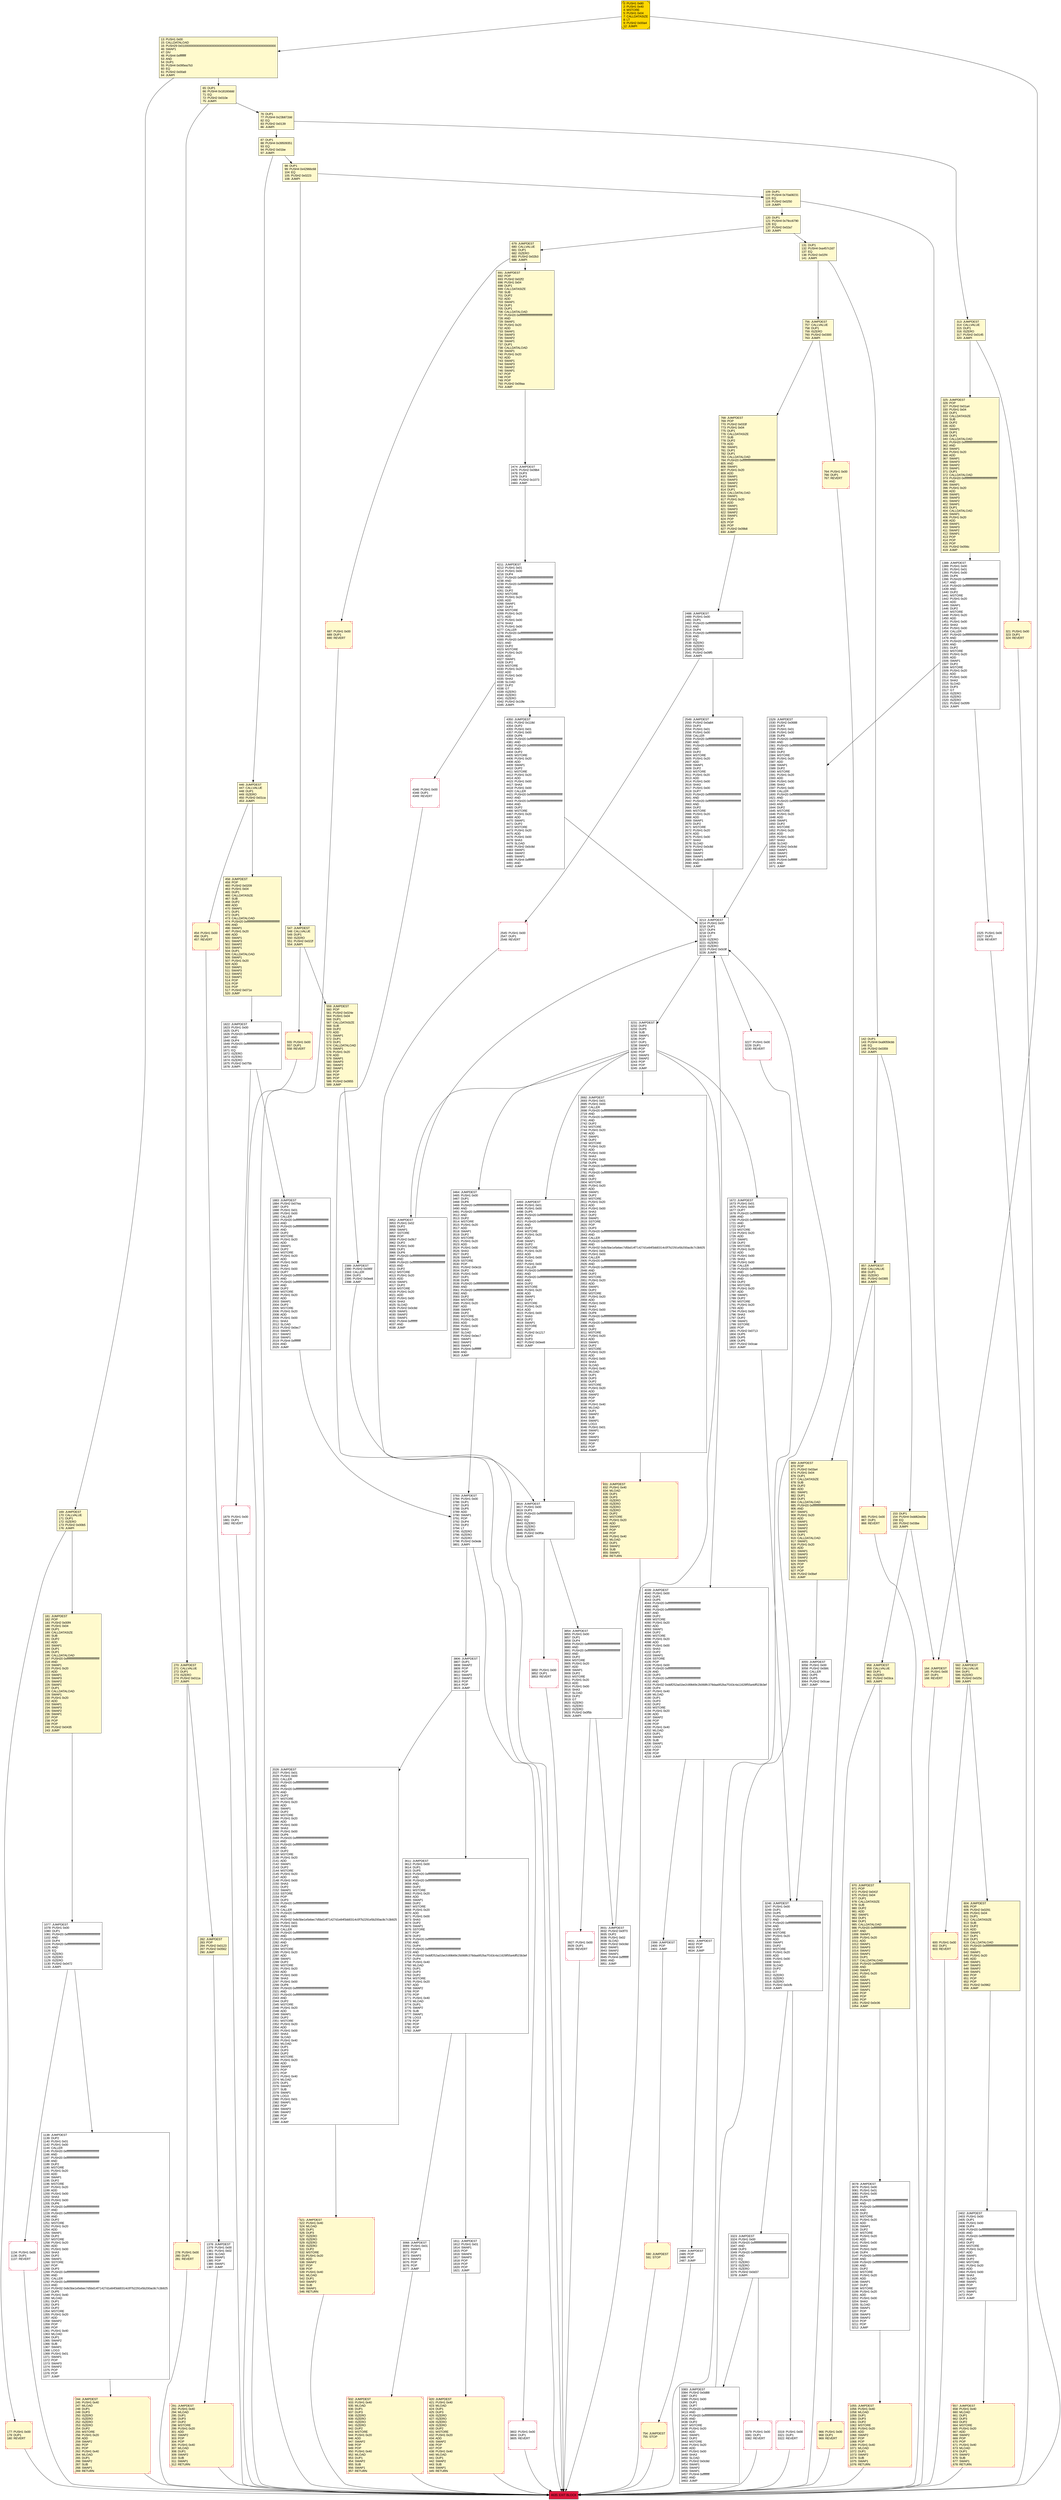 digraph G {
bgcolor=transparent rankdir=UD;
node [shape=box style=filled color=black fillcolor=white fontname=arial fontcolor=black];
679 [label="679: JUMPDEST\l680: CALLVALUE\l681: DUP1\l682: ISZERO\l683: PUSH2 0x02b3\l686: JUMPI\l" fillcolor=lemonchiffon ];
1388 [label="1388: JUMPDEST\l1389: PUSH1 0x00\l1391: PUSH1 0x01\l1393: PUSH1 0x00\l1395: DUP6\l1396: PUSH20 0xffffffffffffffffffffffffffffffffffffffff\l1417: AND\l1418: PUSH20 0xffffffffffffffffffffffffffffffffffffffff\l1439: AND\l1440: DUP2\l1441: MSTORE\l1442: PUSH1 0x20\l1444: ADD\l1445: SWAP1\l1446: DUP2\l1447: MSTORE\l1448: PUSH1 0x20\l1450: ADD\l1451: PUSH1 0x00\l1453: SHA3\l1454: PUSH1 0x00\l1456: CALLER\l1457: PUSH20 0xffffffffffffffffffffffffffffffffffffffff\l1478: AND\l1479: PUSH20 0xffffffffffffffffffffffffffffffffffffffff\l1500: AND\l1501: DUP2\l1502: MSTORE\l1503: PUSH1 0x20\l1505: ADD\l1506: SWAP1\l1507: DUP2\l1508: MSTORE\l1509: PUSH1 0x20\l1511: ADD\l1512: PUSH1 0x00\l1514: SHA3\l1515: SLOAD\l1516: DUP3\l1517: GT\l1518: ISZERO\l1519: ISZERO\l1520: ISZERO\l1521: PUSH2 0x05f9\l1524: JUMPI\l" ];
153 [label="153: DUP1\l154: PUSH4 0xdd62ed3e\l159: EQ\l160: PUSH2 0x03be\l163: JUMPI\l" fillcolor=lemonchiffon ];
1883 [label="1883: JUMPDEST\l1884: PUSH2 0x07ea\l1887: DUP3\l1888: PUSH1 0x01\l1890: PUSH1 0x00\l1892: CALLER\l1893: PUSH20 0xffffffffffffffffffffffffffffffffffffffff\l1914: AND\l1915: PUSH20 0xffffffffffffffffffffffffffffffffffffffff\l1936: AND\l1937: DUP2\l1938: MSTORE\l1939: PUSH1 0x20\l1941: ADD\l1942: SWAP1\l1943: DUP2\l1944: MSTORE\l1945: PUSH1 0x20\l1947: ADD\l1948: PUSH1 0x00\l1950: SHA3\l1951: PUSH1 0x00\l1953: DUP7\l1954: PUSH20 0xffffffffffffffffffffffffffffffffffffffff\l1975: AND\l1976: PUSH20 0xffffffffffffffffffffffffffffffffffffffff\l1997: AND\l1998: DUP2\l1999: MSTORE\l2000: PUSH1 0x20\l2002: ADD\l2003: SWAP1\l2004: DUP2\l2005: MSTORE\l2006: PUSH1 0x20\l2008: ADD\l2009: PUSH1 0x00\l2011: SHA3\l2012: SLOAD\l2013: PUSH2 0x0ec7\l2016: SWAP1\l2017: SWAP2\l2018: SWAP1\l2019: PUSH4 0xffffffff\l2024: AND\l2025: JUMP\l" ];
831 [label="831: JUMPDEST\l832: PUSH1 0x40\l834: MLOAD\l835: DUP1\l836: DUP3\l837: ISZERO\l838: ISZERO\l839: ISZERO\l840: ISZERO\l841: DUP2\l842: MSTORE\l843: PUSH1 0x20\l845: ADD\l846: SWAP2\l847: POP\l848: POP\l849: PUSH1 0x40\l851: MLOAD\l852: DUP1\l853: SWAP2\l854: SUB\l855: SWAP1\l856: RETURN\l" fillcolor=lemonchiffon shape=Msquare color=crimson ];
1672 [label="1672: JUMPDEST\l1673: PUSH1 0x01\l1675: PUSH1 0x00\l1677: DUP7\l1678: PUSH20 0xffffffffffffffffffffffffffffffffffffffff\l1699: AND\l1700: PUSH20 0xffffffffffffffffffffffffffffffffffffffff\l1721: AND\l1722: DUP2\l1723: MSTORE\l1724: PUSH1 0x20\l1726: ADD\l1727: SWAP1\l1728: DUP2\l1729: MSTORE\l1730: PUSH1 0x20\l1732: ADD\l1733: PUSH1 0x00\l1735: SHA3\l1736: PUSH1 0x00\l1738: CALLER\l1739: PUSH20 0xffffffffffffffffffffffffffffffffffffffff\l1760: AND\l1761: PUSH20 0xffffffffffffffffffffffffffffffffffffffff\l1782: AND\l1783: DUP2\l1784: MSTORE\l1785: PUSH1 0x20\l1787: ADD\l1788: SWAP1\l1789: DUP2\l1790: MSTORE\l1791: PUSH1 0x20\l1793: ADD\l1794: PUSH1 0x00\l1796: SHA3\l1797: DUP2\l1798: SWAP1\l1799: SSTORE\l1800: POP\l1801: PUSH2 0x0713\l1804: DUP5\l1805: DUP5\l1806: DUP5\l1807: PUSH2 0x0cae\l1810: JUMP\l" ];
756 [label="756: JUMPDEST\l757: CALLVALUE\l758: DUP1\l759: ISZERO\l760: PUSH2 0x0300\l763: JUMPI\l" fillcolor=lemonchiffon ];
687 [label="687: PUSH1 0x00\l689: DUP1\l690: REVERT\l" fillcolor=lemonchiffon shape=Msquare color=crimson ];
177 [label="177: PUSH1 0x00\l179: DUP1\l180: REVERT\l" fillcolor=lemonchiffon shape=Msquare color=crimson ];
4211 [label="4211: JUMPDEST\l4212: PUSH1 0x01\l4214: PUSH1 0x00\l4216: DUP4\l4217: PUSH20 0xffffffffffffffffffffffffffffffffffffffff\l4238: AND\l4239: PUSH20 0xffffffffffffffffffffffffffffffffffffffff\l4260: AND\l4261: DUP2\l4262: MSTORE\l4263: PUSH1 0x20\l4265: ADD\l4266: SWAP1\l4267: DUP2\l4268: MSTORE\l4269: PUSH1 0x20\l4271: ADD\l4272: PUSH1 0x00\l4274: SHA3\l4275: PUSH1 0x00\l4277: CALLER\l4278: PUSH20 0xffffffffffffffffffffffffffffffffffffffff\l4299: AND\l4300: PUSH20 0xffffffffffffffffffffffffffffffffffffffff\l4321: AND\l4322: DUP2\l4323: MSTORE\l4324: PUSH1 0x20\l4326: ADD\l4327: SWAP1\l4328: DUP2\l4329: MSTORE\l4330: PUSH1 0x20\l4332: ADD\l4333: PUSH1 0x00\l4335: SHA3\l4336: SLOAD\l4337: DUP2\l4338: GT\l4339: ISZERO\l4340: ISZERO\l4341: ISZERO\l4342: PUSH2 0x10fe\l4345: JUMPI\l" ];
1811 [label="1811: JUMPDEST\l1812: PUSH1 0x01\l1814: SWAP1\l1815: POP\l1816: SWAP4\l1817: SWAP3\l1818: POP\l1819: POP\l1820: POP\l1821: JUMP\l" ];
4635 [label="4635: EXIT BLOCK\l" fillcolor=crimson ];
657 [label="657: JUMPDEST\l658: PUSH1 0x40\l660: MLOAD\l661: DUP1\l662: DUP3\l663: DUP2\l664: MSTORE\l665: PUSH1 0x20\l667: ADD\l668: SWAP2\l669: POP\l670: POP\l671: PUSH1 0x40\l673: MLOAD\l674: DUP1\l675: SWAP2\l676: SUB\l677: SWAP1\l678: RETURN\l" fillcolor=lemonchiffon shape=Msquare color=crimson ];
282 [label="282: JUMPDEST\l283: POP\l284: PUSH2 0x0123\l287: PUSH2 0x0562\l290: JUMP\l" fillcolor=lemonchiffon ];
2026 [label="2026: JUMPDEST\l2027: PUSH1 0x01\l2029: PUSH1 0x00\l2031: CALLER\l2032: PUSH20 0xffffffffffffffffffffffffffffffffffffffff\l2053: AND\l2054: PUSH20 0xffffffffffffffffffffffffffffffffffffffff\l2075: AND\l2076: DUP2\l2077: MSTORE\l2078: PUSH1 0x20\l2080: ADD\l2081: SWAP1\l2082: DUP2\l2083: MSTORE\l2084: PUSH1 0x20\l2086: ADD\l2087: PUSH1 0x00\l2089: SHA3\l2090: PUSH1 0x00\l2092: DUP6\l2093: PUSH20 0xffffffffffffffffffffffffffffffffffffffff\l2114: AND\l2115: PUSH20 0xffffffffffffffffffffffffffffffffffffffff\l2136: AND\l2137: DUP2\l2138: MSTORE\l2139: PUSH1 0x20\l2141: ADD\l2142: SWAP1\l2143: DUP2\l2144: MSTORE\l2145: PUSH1 0x20\l2147: ADD\l2148: PUSH1 0x00\l2150: SHA3\l2151: DUP2\l2152: SWAP1\l2153: SSTORE\l2154: POP\l2155: DUP3\l2156: PUSH20 0xffffffffffffffffffffffffffffffffffffffff\l2177: AND\l2178: CALLER\l2179: PUSH20 0xffffffffffffffffffffffffffffffffffffffff\l2200: AND\l2201: PUSH32 0x8c5be1e5ebec7d5bd14f71427d1e84f3dd0314c0f7b2291e5b200ac8c7c3b925\l2234: PUSH1 0x01\l2236: PUSH1 0x00\l2238: CALLER\l2239: PUSH20 0xffffffffffffffffffffffffffffffffffffffff\l2260: AND\l2261: PUSH20 0xffffffffffffffffffffffffffffffffffffffff\l2282: AND\l2283: DUP2\l2284: MSTORE\l2285: PUSH1 0x20\l2287: ADD\l2288: SWAP1\l2289: DUP2\l2290: MSTORE\l2291: PUSH1 0x20\l2293: ADD\l2294: PUSH1 0x00\l2296: SHA3\l2297: PUSH1 0x00\l2299: DUP8\l2300: PUSH20 0xffffffffffffffffffffffffffffffffffffffff\l2321: AND\l2322: PUSH20 0xffffffffffffffffffffffffffffffffffffffff\l2343: AND\l2344: DUP2\l2345: MSTORE\l2346: PUSH1 0x20\l2348: ADD\l2349: SWAP1\l2350: DUP2\l2351: MSTORE\l2352: PUSH1 0x20\l2354: ADD\l2355: PUSH1 0x00\l2357: SHA3\l2358: SLOAD\l2359: PUSH1 0x40\l2361: MLOAD\l2362: DUP1\l2363: DUP3\l2364: DUP2\l2365: MSTORE\l2366: PUSH1 0x20\l2368: ADD\l2369: SWAP2\l2370: POP\l2371: POP\l2372: PUSH1 0x40\l2374: MLOAD\l2375: DUP1\l2376: SWAP2\l2377: SUB\l2378: SWAP1\l2379: LOG3\l2380: PUSH1 0x01\l2382: SWAP1\l2383: POP\l2384: SWAP3\l2385: SWAP2\l2386: POP\l2387: POP\l2388: JUMP\l" ];
65 [label="65: DUP1\l66: PUSH4 0x18160ddd\l71: EQ\l72: PUSH2 0x010e\l75: JUMPI\l" fillcolor=lemonchiffon ];
768 [label="768: JUMPDEST\l769: POP\l770: PUSH2 0x033f\l773: PUSH1 0x04\l775: DUP1\l776: CALLDATASIZE\l777: SUB\l778: DUP2\l779: ADD\l780: SWAP1\l781: DUP1\l782: DUP1\l783: CALLDATALOAD\l784: PUSH20 0xffffffffffffffffffffffffffffffffffffffff\l805: AND\l806: SWAP1\l807: PUSH1 0x20\l809: ADD\l810: SWAP1\l811: SWAP3\l812: SWAP2\l813: SWAP1\l814: DUP1\l815: CALLDATALOAD\l816: SWAP1\l817: PUSH1 0x20\l819: ADD\l820: SWAP1\l821: SWAP3\l822: SWAP2\l823: SWAP1\l824: POP\l825: POP\l826: POP\l827: PUSH2 0x09b8\l830: JUMP\l" fillcolor=lemonchiffon ];
4493 [label="4493: JUMPDEST\l4494: PUSH1 0x01\l4496: PUSH1 0x00\l4498: DUP5\l4499: PUSH20 0xffffffffffffffffffffffffffffffffffffffff\l4520: AND\l4521: PUSH20 0xffffffffffffffffffffffffffffffffffffffff\l4542: AND\l4543: DUP2\l4544: MSTORE\l4545: PUSH1 0x20\l4547: ADD\l4548: SWAP1\l4549: DUP2\l4550: MSTORE\l4551: PUSH1 0x20\l4553: ADD\l4554: PUSH1 0x00\l4556: SHA3\l4557: PUSH1 0x00\l4559: CALLER\l4560: PUSH20 0xffffffffffffffffffffffffffffffffffffffff\l4581: AND\l4582: PUSH20 0xffffffffffffffffffffffffffffffffffffffff\l4603: AND\l4604: DUP2\l4605: MSTORE\l4606: PUSH1 0x20\l4608: ADD\l4609: SWAP1\l4610: DUP2\l4611: MSTORE\l4612: PUSH1 0x20\l4614: ADD\l4615: PUSH1 0x00\l4617: SHA3\l4618: DUP2\l4619: SWAP1\l4620: SSTORE\l4621: POP\l4622: PUSH2 0x1217\l4625: DUP3\l4626: DUP3\l4627: PUSH2 0x0ee8\l4630: JUMP\l" ];
3055 [label="3055: JUMPDEST\l3056: PUSH1 0x00\l3058: PUSH2 0x0bfc\l3061: CALLER\l3062: DUP5\l3063: DUP5\l3064: PUSH2 0x0cae\l3067: JUMP\l" ];
521 [label="521: JUMPDEST\l522: PUSH1 0x40\l524: MLOAD\l525: DUP1\l526: DUP3\l527: ISZERO\l528: ISZERO\l529: ISZERO\l530: ISZERO\l531: DUP2\l532: MSTORE\l533: PUSH1 0x20\l535: ADD\l536: SWAP2\l537: POP\l538: POP\l539: PUSH1 0x40\l541: MLOAD\l542: DUP1\l543: SWAP2\l544: SUB\l545: SWAP1\l546: RETURN\l" fillcolor=lemonchiffon shape=Msquare color=crimson ];
1529 [label="1529: JUMPDEST\l1530: PUSH2 0x0688\l1533: DUP3\l1534: PUSH1 0x01\l1536: PUSH1 0x00\l1538: DUP8\l1539: PUSH20 0xffffffffffffffffffffffffffffffffffffffff\l1560: AND\l1561: PUSH20 0xffffffffffffffffffffffffffffffffffffffff\l1582: AND\l1583: DUP2\l1584: MSTORE\l1585: PUSH1 0x20\l1587: ADD\l1588: SWAP1\l1589: DUP2\l1590: MSTORE\l1591: PUSH1 0x20\l1593: ADD\l1594: PUSH1 0x00\l1596: SHA3\l1597: PUSH1 0x00\l1599: CALLER\l1600: PUSH20 0xffffffffffffffffffffffffffffffffffffffff\l1621: AND\l1622: PUSH20 0xffffffffffffffffffffffffffffffffffffffff\l1643: AND\l1644: DUP2\l1645: MSTORE\l1646: PUSH1 0x20\l1648: ADD\l1649: SWAP1\l1650: DUP2\l1651: MSTORE\l1652: PUSH1 0x20\l1654: ADD\l1655: PUSH1 0x00\l1657: SHA3\l1658: SLOAD\l1659: PUSH2 0x0c8d\l1662: SWAP1\l1663: SWAP2\l1664: SWAP1\l1665: PUSH4 0xffffffff\l1670: AND\l1671: JUMP\l" ];
3227 [label="3227: PUSH1 0x00\l3229: DUP1\l3230: REVERT\l" shape=Msquare color=crimson ];
1077 [label="1077: JUMPDEST\l1078: PUSH1 0x00\l1080: DUP1\l1081: PUSH20 0xffffffffffffffffffffffffffffffffffffffff\l1102: AND\l1103: DUP4\l1104: PUSH20 0xffffffffffffffffffffffffffffffffffffffff\l1125: AND\l1126: EQ\l1127: ISZERO\l1128: ISZERO\l1129: ISZERO\l1130: PUSH2 0x0472\l1133: JUMPI\l" ];
3816 [label="3816: JUMPDEST\l3817: PUSH1 0x00\l3819: DUP3\l3820: PUSH20 0xffffffffffffffffffffffffffffffffffffffff\l3841: AND\l3842: EQ\l3843: ISZERO\l3844: ISZERO\l3845: ISZERO\l3846: PUSH2 0x0f0e\l3849: JUMPI\l" ];
4039 [label="4039: JUMPDEST\l4040: PUSH1 0x00\l4042: DUP1\l4043: DUP5\l4044: PUSH20 0xffffffffffffffffffffffffffffffffffffffff\l4065: AND\l4066: PUSH20 0xffffffffffffffffffffffffffffffffffffffff\l4087: AND\l4088: DUP2\l4089: MSTORE\l4090: PUSH1 0x20\l4092: ADD\l4093: SWAP1\l4094: DUP2\l4095: MSTORE\l4096: PUSH1 0x20\l4098: ADD\l4099: PUSH1 0x00\l4101: SHA3\l4102: DUP2\l4103: SWAP1\l4104: SSTORE\l4105: POP\l4106: PUSH1 0x00\l4108: PUSH20 0xffffffffffffffffffffffffffffffffffffffff\l4129: AND\l4130: DUP3\l4131: PUSH20 0xffffffffffffffffffffffffffffffffffffffff\l4152: AND\l4153: PUSH32 0xddf252ad1be2c89b69c2b068fc378daa952ba7f163c4a11628f55a4df523b3ef\l4186: DUP4\l4187: PUSH1 0x40\l4189: MLOAD\l4190: DUP1\l4191: DUP3\l4192: DUP2\l4193: MSTORE\l4194: PUSH1 0x20\l4196: ADD\l4197: SWAP2\l4198: POP\l4199: POP\l4200: PUSH1 0x40\l4202: MLOAD\l4203: DUP1\l4204: SWAP2\l4205: SUB\l4206: SWAP1\l4207: LOG3\l4208: POP\l4209: POP\l4210: JUMP\l" ];
2692 [label="2692: JUMPDEST\l2693: PUSH1 0x01\l2695: PUSH1 0x00\l2697: CALLER\l2698: PUSH20 0xffffffffffffffffffffffffffffffffffffffff\l2719: AND\l2720: PUSH20 0xffffffffffffffffffffffffffffffffffffffff\l2741: AND\l2742: DUP2\l2743: MSTORE\l2744: PUSH1 0x20\l2746: ADD\l2747: SWAP1\l2748: DUP2\l2749: MSTORE\l2750: PUSH1 0x20\l2752: ADD\l2753: PUSH1 0x00\l2755: SHA3\l2756: PUSH1 0x00\l2758: DUP6\l2759: PUSH20 0xffffffffffffffffffffffffffffffffffffffff\l2780: AND\l2781: PUSH20 0xffffffffffffffffffffffffffffffffffffffff\l2802: AND\l2803: DUP2\l2804: MSTORE\l2805: PUSH1 0x20\l2807: ADD\l2808: SWAP1\l2809: DUP2\l2810: MSTORE\l2811: PUSH1 0x20\l2813: ADD\l2814: PUSH1 0x00\l2816: SHA3\l2817: DUP2\l2818: SWAP1\l2819: SSTORE\l2820: POP\l2821: DUP3\l2822: PUSH20 0xffffffffffffffffffffffffffffffffffffffff\l2843: AND\l2844: CALLER\l2845: PUSH20 0xffffffffffffffffffffffffffffffffffffffff\l2866: AND\l2867: PUSH32 0x8c5be1e5ebec7d5bd14f71427d1e84f3dd0314c0f7b2291e5b200ac8c7c3b925\l2900: PUSH1 0x01\l2902: PUSH1 0x00\l2904: CALLER\l2905: PUSH20 0xffffffffffffffffffffffffffffffffffffffff\l2926: AND\l2927: PUSH20 0xffffffffffffffffffffffffffffffffffffffff\l2948: AND\l2949: DUP2\l2950: MSTORE\l2951: PUSH1 0x20\l2953: ADD\l2954: SWAP1\l2955: DUP2\l2956: MSTORE\l2957: PUSH1 0x20\l2959: ADD\l2960: PUSH1 0x00\l2962: SHA3\l2963: PUSH1 0x00\l2965: DUP8\l2966: PUSH20 0xffffffffffffffffffffffffffffffffffffffff\l2987: AND\l2988: PUSH20 0xffffffffffffffffffffffffffffffffffffffff\l3009: AND\l3010: DUP2\l3011: MSTORE\l3012: PUSH1 0x20\l3014: ADD\l3015: SWAP1\l3016: DUP2\l3017: MSTORE\l3018: PUSH1 0x20\l3020: ADD\l3021: PUSH1 0x00\l3023: SHA3\l3024: SLOAD\l3025: PUSH1 0x40\l3027: MLOAD\l3028: DUP1\l3029: DUP3\l3030: DUP2\l3031: MSTORE\l3032: PUSH1 0x20\l3034: ADD\l3035: SWAP2\l3036: POP\l3037: POP\l3038: PUSH1 0x40\l3040: MLOAD\l3041: DUP1\l3042: SWAP2\l3043: SUB\l3044: SWAP1\l3045: LOG3\l3046: PUSH1 0x01\l3048: SWAP1\l3049: POP\l3050: SWAP3\l3051: SWAP2\l3052: POP\l3053: POP\l3054: JUMP\l" ];
691 [label="691: JUMPDEST\l692: POP\l693: PUSH2 0x02f2\l696: PUSH1 0x04\l698: DUP1\l699: CALLDATASIZE\l700: SUB\l701: DUP2\l702: ADD\l703: SWAP1\l704: DUP1\l705: DUP1\l706: CALLDATALOAD\l707: PUSH20 0xffffffffffffffffffffffffffffffffffffffff\l728: AND\l729: SWAP1\l730: PUSH1 0x20\l732: ADD\l733: SWAP1\l734: SWAP3\l735: SWAP2\l736: SWAP1\l737: DUP1\l738: CALLDATALOAD\l739: SWAP1\l740: PUSH1 0x20\l742: ADD\l743: SWAP1\l744: SWAP3\l745: SWAP2\l746: SWAP1\l747: POP\l748: POP\l749: POP\l750: PUSH2 0x09aa\l753: JUMP\l" fillcolor=lemonchiffon ];
2545 [label="2545: PUSH1 0x00\l2547: DUP1\l2548: REVERT\l" shape=Msquare color=crimson ];
3854 [label="3854: JUMPDEST\l3855: PUSH1 0x00\l3857: DUP1\l3858: DUP4\l3859: PUSH20 0xffffffffffffffffffffffffffffffffffffffff\l3880: AND\l3881: PUSH20 0xffffffffffffffffffffffffffffffffffffffff\l3902: AND\l3903: DUP2\l3904: MSTORE\l3905: PUSH1 0x20\l3907: ADD\l3908: SWAP1\l3909: DUP2\l3910: MSTORE\l3911: PUSH1 0x20\l3913: ADD\l3914: PUSH1 0x00\l3916: SHA3\l3917: SLOAD\l3918: DUP2\l3919: GT\l3920: ISZERO\l3921: ISZERO\l3922: ISZERO\l3923: PUSH2 0x0f5b\l3926: JUMPI\l" ];
1525 [label="1525: PUSH1 0x00\l1527: DUP1\l1528: REVERT\l" shape=Msquare color=crimson ];
120 [label="120: DUP1\l121: PUSH4 0x79cc6790\l126: EQ\l127: PUSH2 0x02a7\l130: JUMPI\l" fillcolor=lemonchiffon ];
1822 [label="1822: JUMPDEST\l1823: PUSH1 0x00\l1825: DUP1\l1826: PUSH20 0xffffffffffffffffffffffffffffffffffffffff\l1847: AND\l1848: DUP4\l1849: PUSH20 0xffffffffffffffffffffffffffffffffffffffff\l1870: AND\l1871: EQ\l1872: ISZERO\l1873: ISZERO\l1874: ISZERO\l1875: PUSH2 0x075b\l1878: JUMPI\l" ];
3319 [label="3319: PUSH1 0x00\l3321: DUP1\l3322: REVERT\l" shape=Msquare color=crimson ];
3068 [label="3068: JUMPDEST\l3069: PUSH1 0x01\l3071: SWAP1\l3072: POP\l3073: SWAP3\l3074: SWAP2\l3075: POP\l3076: POP\l3077: JUMP\l" ];
0 [label="0: PUSH1 0x80\l2: PUSH1 0x40\l4: MSTORE\l5: PUSH1 0x04\l7: CALLDATASIZE\l8: LT\l9: PUSH2 0x00a4\l12: JUMPI\l" fillcolor=lemonchiffon shape=Msquare fillcolor=gold ];
4346 [label="4346: PUSH1 0x00\l4348: DUP1\l4349: REVERT\l" shape=Msquare color=crimson ];
4631 [label="4631: JUMPDEST\l4632: POP\l4633: POP\l4634: JUMP\l" ];
958 [label="958: JUMPDEST\l959: CALLVALUE\l960: DUP1\l961: ISZERO\l962: PUSH2 0x03ca\l965: JUMPI\l" fillcolor=lemonchiffon ];
764 [label="764: PUSH1 0x00\l766: DUP1\l767: REVERT\l" fillcolor=lemonchiffon shape=Msquare color=crimson ];
3323 [label="3323: JUMPDEST\l3324: PUSH1 0x00\l3326: PUSH20 0xffffffffffffffffffffffffffffffffffffffff\l3347: AND\l3348: DUP3\l3349: PUSH20 0xffffffffffffffffffffffffffffffffffffffff\l3370: AND\l3371: EQ\l3372: ISZERO\l3373: ISZERO\l3374: ISZERO\l3375: PUSH2 0x0d37\l3378: JUMPI\l" ];
2389 [label="2389: JUMPDEST\l2390: PUSH2 0x095f\l2393: CALLER\l2394: DUP3\l2395: PUSH2 0x0ee8\l2398: JUMP\l" ];
754 [label="754: JUMPDEST\l755: STOP\l" fillcolor=lemonchiffon shape=Msquare color=crimson ];
454 [label="454: PUSH1 0x00\l456: DUP1\l457: REVERT\l" fillcolor=lemonchiffon shape=Msquare color=crimson ];
966 [label="966: PUSH1 0x00\l968: DUP1\l969: REVERT\l" fillcolor=lemonchiffon shape=Msquare color=crimson ];
592 [label="592: JUMPDEST\l593: CALLVALUE\l594: DUP1\l595: ISZERO\l596: PUSH2 0x025c\l599: JUMPI\l" fillcolor=lemonchiffon ];
446 [label="446: JUMPDEST\l447: CALLVALUE\l448: DUP1\l449: ISZERO\l450: PUSH2 0x01ca\l453: JUMPI\l" fillcolor=lemonchiffon ];
2399 [label="2399: JUMPDEST\l2400: POP\l2401: JUMP\l" ];
181 [label="181: JUMPDEST\l182: POP\l183: PUSH2 0x00f4\l186: PUSH1 0x04\l188: DUP1\l189: CALLDATASIZE\l190: SUB\l191: DUP2\l192: ADD\l193: SWAP1\l194: DUP1\l195: DUP1\l196: CALLDATALOAD\l197: PUSH20 0xffffffffffffffffffffffffffffffffffffffff\l218: AND\l219: SWAP1\l220: PUSH1 0x20\l222: ADD\l223: SWAP1\l224: SWAP3\l225: SWAP2\l226: SWAP1\l227: DUP1\l228: CALLDATALOAD\l229: SWAP1\l230: PUSH1 0x20\l232: ADD\l233: SWAP1\l234: SWAP3\l235: SWAP2\l236: SWAP1\l237: POP\l238: POP\l239: POP\l240: PUSH2 0x0435\l243: JUMP\l" fillcolor=lemonchiffon ];
970 [label="970: JUMPDEST\l971: POP\l972: PUSH2 0x041f\l975: PUSH1 0x04\l977: DUP1\l978: CALLDATASIZE\l979: SUB\l980: DUP2\l981: ADD\l982: SWAP1\l983: DUP1\l984: DUP1\l985: CALLDATALOAD\l986: PUSH20 0xffffffffffffffffffffffffffffffffffffffff\l1007: AND\l1008: SWAP1\l1009: PUSH1 0x20\l1011: ADD\l1012: SWAP1\l1013: SWAP3\l1014: SWAP2\l1015: SWAP1\l1016: DUP1\l1017: CALLDATALOAD\l1018: PUSH20 0xffffffffffffffffffffffffffffffffffffffff\l1039: AND\l1040: SWAP1\l1041: PUSH1 0x20\l1043: ADD\l1044: SWAP1\l1045: SWAP3\l1046: SWAP2\l1047: SWAP1\l1048: POP\l1049: POP\l1050: POP\l1051: PUSH2 0x0c06\l1054: JUMP\l" fillcolor=lemonchiffon ];
3802 [label="3802: PUSH1 0x00\l3804: DUP1\l3805: REVERT\l" shape=Msquare color=crimson ];
3078 [label="3078: JUMPDEST\l3079: PUSH1 0x00\l3081: PUSH1 0x01\l3083: PUSH1 0x00\l3085: DUP5\l3086: PUSH20 0xffffffffffffffffffffffffffffffffffffffff\l3107: AND\l3108: PUSH20 0xffffffffffffffffffffffffffffffffffffffff\l3129: AND\l3130: DUP2\l3131: MSTORE\l3132: PUSH1 0x20\l3134: ADD\l3135: SWAP1\l3136: DUP2\l3137: MSTORE\l3138: PUSH1 0x20\l3140: ADD\l3141: PUSH1 0x00\l3143: SHA3\l3144: PUSH1 0x00\l3146: DUP4\l3147: PUSH20 0xffffffffffffffffffffffffffffffffffffffff\l3168: AND\l3169: PUSH20 0xffffffffffffffffffffffffffffffffffffffff\l3190: AND\l3191: DUP2\l3192: MSTORE\l3193: PUSH1 0x20\l3195: ADD\l3196: SWAP1\l3197: DUP2\l3198: MSTORE\l3199: PUSH1 0x20\l3201: ADD\l3202: PUSH1 0x00\l3204: SHA3\l3205: SLOAD\l3206: SWAP1\l3207: POP\l3208: SWAP3\l3209: SWAP2\l3210: POP\l3211: POP\l3212: JUMP\l" ];
325 [label="325: JUMPDEST\l326: POP\l327: PUSH2 0x01a4\l330: PUSH1 0x04\l332: DUP1\l333: CALLDATASIZE\l334: SUB\l335: DUP2\l336: ADD\l337: SWAP1\l338: DUP1\l339: DUP1\l340: CALLDATALOAD\l341: PUSH20 0xffffffffffffffffffffffffffffffffffffffff\l362: AND\l363: SWAP1\l364: PUSH1 0x20\l366: ADD\l367: SWAP1\l368: SWAP3\l369: SWAP2\l370: SWAP1\l371: DUP1\l372: CALLDATALOAD\l373: PUSH20 0xffffffffffffffffffffffffffffffffffffffff\l394: AND\l395: SWAP1\l396: PUSH1 0x20\l398: ADD\l399: SWAP1\l400: SWAP3\l401: SWAP2\l402: SWAP1\l403: DUP1\l404: CALLDATALOAD\l405: SWAP1\l406: PUSH1 0x20\l408: ADD\l409: SWAP1\l410: SWAP3\l411: SWAP2\l412: SWAP1\l413: POP\l414: POP\l415: POP\l416: PUSH2 0x056c\l419: JUMP\l" fillcolor=lemonchiffon ];
3246 [label="3246: JUMPDEST\l3247: PUSH1 0x00\l3249: DUP1\l3250: DUP5\l3251: PUSH20 0xffffffffffffffffffffffffffffffffffffffff\l3272: AND\l3273: PUSH20 0xffffffffffffffffffffffffffffffffffffffff\l3294: AND\l3295: DUP2\l3296: MSTORE\l3297: PUSH1 0x20\l3299: ADD\l3300: SWAP1\l3301: DUP2\l3302: MSTORE\l3303: PUSH1 0x20\l3305: ADD\l3306: PUSH1 0x00\l3308: SHA3\l3309: SLOAD\l3310: DUP2\l3311: GT\l3312: ISZERO\l3313: ISZERO\l3314: ISZERO\l3315: PUSH2 0x0cfb\l3318: JUMPI\l" ];
3931 [label="3931: JUMPDEST\l3932: PUSH2 0x0f70\l3935: DUP2\l3936: PUSH1 0x02\l3938: SLOAD\l3939: PUSH2 0x0c8d\l3942: SWAP1\l3943: SWAP2\l3944: SWAP1\l3945: PUSH4 0xffffffff\l3950: AND\l3951: JUMP\l" ];
3783 [label="3783: JUMPDEST\l3784: PUSH1 0x00\l3786: DUP1\l3787: DUP3\l3788: DUP5\l3789: ADD\l3790: SWAP1\l3791: POP\l3792: DUP4\l3793: DUP2\l3794: LT\l3795: ISZERO\l3796: ISZERO\l3797: ISZERO\l3798: PUSH2 0x0ede\l3801: JUMPI\l" ];
3952 [label="3952: JUMPDEST\l3953: PUSH1 0x02\l3955: DUP2\l3956: SWAP1\l3957: SSTORE\l3958: POP\l3959: PUSH2 0x0fc7\l3962: DUP2\l3963: PUSH1 0x00\l3965: DUP1\l3966: DUP6\l3967: PUSH20 0xffffffffffffffffffffffffffffffffffffffff\l3988: AND\l3989: PUSH20 0xffffffffffffffffffffffffffffffffffffffff\l4010: AND\l4011: DUP2\l4012: MSTORE\l4013: PUSH1 0x20\l4015: ADD\l4016: SWAP1\l4017: DUP2\l4018: MSTORE\l4019: PUSH1 0x20\l4021: ADD\l4022: PUSH1 0x00\l4024: SHA3\l4025: SLOAD\l4026: PUSH2 0x0c8d\l4029: SWAP1\l4030: SWAP2\l4031: SWAP1\l4032: PUSH4 0xffffffff\l4037: AND\l4038: JUMP\l" ];
555 [label="555: PUSH1 0x00\l557: DUP1\l558: REVERT\l" fillcolor=lemonchiffon shape=Msquare color=crimson ];
869 [label="869: JUMPDEST\l870: POP\l871: PUSH2 0x03a4\l874: PUSH1 0x04\l876: DUP1\l877: CALLDATASIZE\l878: SUB\l879: DUP2\l880: ADD\l881: SWAP1\l882: DUP1\l883: DUP1\l884: CALLDATALOAD\l885: PUSH20 0xffffffffffffffffffffffffffffffffffffffff\l906: AND\l907: SWAP1\l908: PUSH1 0x20\l910: ADD\l911: SWAP1\l912: SWAP3\l913: SWAP2\l914: SWAP1\l915: DUP1\l916: CALLDATALOAD\l917: SWAP1\l918: PUSH1 0x20\l920: ADD\l921: SWAP1\l922: SWAP3\l923: SWAP2\l924: SWAP1\l925: POP\l926: POP\l927: POP\l928: PUSH2 0x0bef\l931: JUMP\l" fillcolor=lemonchiffon ];
291 [label="291: JUMPDEST\l292: PUSH1 0x40\l294: MLOAD\l295: DUP1\l296: DUP3\l297: DUP2\l298: MSTORE\l299: PUSH1 0x20\l301: ADD\l302: SWAP2\l303: POP\l304: POP\l305: PUSH1 0x40\l307: MLOAD\l308: DUP1\l309: SWAP2\l310: SUB\l311: SWAP1\l312: RETURN\l" fillcolor=lemonchiffon shape=Msquare color=crimson ];
2488 [label="2488: JUMPDEST\l2489: PUSH1 0x00\l2491: DUP1\l2492: PUSH20 0xffffffffffffffffffffffffffffffffffffffff\l2513: AND\l2514: DUP4\l2515: PUSH20 0xffffffffffffffffffffffffffffffffffffffff\l2536: AND\l2537: EQ\l2538: ISZERO\l2539: ISZERO\l2540: ISZERO\l2541: PUSH2 0x09f5\l2544: JUMPI\l" ];
3379 [label="3379: PUSH1 0x00\l3381: DUP1\l3382: REVERT\l" shape=Msquare color=crimson ];
169 [label="169: JUMPDEST\l170: CALLVALUE\l171: DUP1\l172: ISZERO\l173: PUSH2 0x00b5\l176: JUMPI\l" fillcolor=lemonchiffon ];
3464 [label="3464: JUMPDEST\l3465: PUSH1 0x00\l3467: DUP1\l3468: DUP6\l3469: PUSH20 0xffffffffffffffffffffffffffffffffffffffff\l3490: AND\l3491: PUSH20 0xffffffffffffffffffffffffffffffffffffffff\l3512: AND\l3513: DUP2\l3514: MSTORE\l3515: PUSH1 0x20\l3517: ADD\l3518: SWAP1\l3519: DUP2\l3520: MSTORE\l3521: PUSH1 0x20\l3523: ADD\l3524: PUSH1 0x00\l3526: SHA3\l3527: DUP2\l3528: SWAP1\l3529: SSTORE\l3530: POP\l3531: PUSH2 0x0e1b\l3534: DUP2\l3535: PUSH1 0x00\l3537: DUP1\l3538: DUP6\l3539: PUSH20 0xffffffffffffffffffffffffffffffffffffffff\l3560: AND\l3561: PUSH20 0xffffffffffffffffffffffffffffffffffffffff\l3582: AND\l3583: DUP2\l3584: MSTORE\l3585: PUSH1 0x20\l3587: ADD\l3588: SWAP1\l3589: DUP2\l3590: MSTORE\l3591: PUSH1 0x20\l3593: ADD\l3594: PUSH1 0x00\l3596: SHA3\l3597: SLOAD\l3598: PUSH2 0x0ec7\l3601: SWAP1\l3602: SWAP2\l3603: SWAP1\l3604: PUSH4 0xffffffff\l3609: AND\l3610: JUMP\l" ];
3231 [label="3231: JUMPDEST\l3232: DUP3\l3233: DUP5\l3234: SUB\l3235: SWAP1\l3236: POP\l3237: DUP1\l3238: SWAP2\l3239: POP\l3240: POP\l3241: SWAP3\l3242: SWAP2\l3243: POP\l3244: POP\l3245: JUMP\l" ];
420 [label="420: JUMPDEST\l421: PUSH1 0x40\l423: MLOAD\l424: DUP1\l425: DUP3\l426: ISZERO\l427: ISZERO\l428: ISZERO\l429: ISZERO\l430: DUP2\l431: MSTORE\l432: PUSH1 0x20\l434: ADD\l435: SWAP2\l436: POP\l437: POP\l438: PUSH1 0x40\l440: MLOAD\l441: DUP1\l442: SWAP2\l443: SUB\l444: SWAP1\l445: RETURN\l" fillcolor=lemonchiffon shape=Msquare color=crimson ];
932 [label="932: JUMPDEST\l933: PUSH1 0x40\l935: MLOAD\l936: DUP1\l937: DUP3\l938: ISZERO\l939: ISZERO\l940: ISZERO\l941: ISZERO\l942: DUP2\l943: MSTORE\l944: PUSH1 0x20\l946: ADD\l947: SWAP2\l948: POP\l949: POP\l950: PUSH1 0x40\l952: MLOAD\l953: DUP1\l954: SWAP2\l955: SUB\l956: SWAP1\l957: RETURN\l" fillcolor=lemonchiffon shape=Msquare color=crimson ];
3383 [label="3383: JUMPDEST\l3384: PUSH2 0x0d88\l3387: DUP2\l3388: PUSH1 0x00\l3390: DUP1\l3391: DUP7\l3392: PUSH20 0xffffffffffffffffffffffffffffffffffffffff\l3413: AND\l3414: PUSH20 0xffffffffffffffffffffffffffffffffffffffff\l3435: AND\l3436: DUP2\l3437: MSTORE\l3438: PUSH1 0x20\l3440: ADD\l3441: SWAP1\l3442: DUP2\l3443: MSTORE\l3444: PUSH1 0x20\l3446: ADD\l3447: PUSH1 0x00\l3449: SHA3\l3450: SLOAD\l3451: PUSH2 0x0c8d\l3454: SWAP1\l3455: SWAP2\l3456: SWAP1\l3457: PUSH4 0xffffffff\l3462: AND\l3463: JUMP\l" ];
2474 [label="2474: JUMPDEST\l2475: PUSH2 0x09b4\l2478: DUP3\l2479: DUP3\l2480: PUSH2 0x1073\l2483: JUMP\l" ];
164 [label="164: JUMPDEST\l165: PUSH1 0x00\l167: DUP1\l168: REVERT\l" fillcolor=lemonchiffon shape=Msquare color=crimson ];
857 [label="857: JUMPDEST\l858: CALLVALUE\l859: DUP1\l860: ISZERO\l861: PUSH2 0x0365\l864: JUMPI\l" fillcolor=lemonchiffon ];
1378 [label="1378: JUMPDEST\l1379: PUSH1 0x00\l1381: PUSH1 0x02\l1383: SLOAD\l1384: SWAP1\l1385: POP\l1386: SWAP1\l1387: JUMP\l" ];
3850 [label="3850: PUSH1 0x00\l3852: DUP1\l3853: REVERT\l" shape=Msquare color=crimson ];
1055 [label="1055: JUMPDEST\l1056: PUSH1 0x40\l1058: MLOAD\l1059: DUP1\l1060: DUP3\l1061: DUP2\l1062: MSTORE\l1063: PUSH1 0x20\l1065: ADD\l1066: SWAP2\l1067: POP\l1068: POP\l1069: PUSH1 0x40\l1071: MLOAD\l1072: DUP1\l1073: SWAP2\l1074: SUB\l1075: SWAP1\l1076: RETURN\l" fillcolor=lemonchiffon shape=Msquare color=crimson ];
3806 [label="3806: JUMPDEST\l3807: DUP1\l3808: SWAP2\l3809: POP\l3810: POP\l3811: SWAP3\l3812: SWAP2\l3813: POP\l3814: POP\l3815: JUMP\l" ];
4350 [label="4350: JUMPDEST\l4351: PUSH2 0x118d\l4354: DUP2\l4355: PUSH1 0x01\l4357: PUSH1 0x00\l4359: DUP6\l4360: PUSH20 0xffffffffffffffffffffffffffffffffffffffff\l4381: AND\l4382: PUSH20 0xffffffffffffffffffffffffffffffffffffffff\l4403: AND\l4404: DUP2\l4405: MSTORE\l4406: PUSH1 0x20\l4408: ADD\l4409: SWAP1\l4410: DUP2\l4411: MSTORE\l4412: PUSH1 0x20\l4414: ADD\l4415: PUSH1 0x00\l4417: SHA3\l4418: PUSH1 0x00\l4420: CALLER\l4421: PUSH20 0xffffffffffffffffffffffffffffffffffffffff\l4442: AND\l4443: PUSH20 0xffffffffffffffffffffffffffffffffffffffff\l4464: AND\l4465: DUP2\l4466: MSTORE\l4467: PUSH1 0x20\l4469: ADD\l4470: SWAP1\l4471: DUP2\l4472: MSTORE\l4473: PUSH1 0x20\l4475: ADD\l4476: PUSH1 0x00\l4478: SHA3\l4479: SLOAD\l4480: PUSH2 0x0c8d\l4483: SWAP1\l4484: SWAP2\l4485: SWAP1\l4486: PUSH4 0xffffffff\l4491: AND\l4492: JUMP\l" ];
109 [label="109: DUP1\l110: PUSH4 0x70a08231\l115: EQ\l116: PUSH2 0x0250\l119: JUMPI\l" fillcolor=lemonchiffon ];
278 [label="278: PUSH1 0x00\l280: DUP1\l281: REVERT\l" fillcolor=lemonchiffon shape=Msquare color=crimson ];
3213 [label="3213: JUMPDEST\l3214: PUSH1 0x00\l3216: DUP1\l3217: DUP4\l3218: DUP4\l3219: GT\l3220: ISZERO\l3221: ISZERO\l3222: ISZERO\l3223: PUSH2 0x0c9f\l3226: JUMPI\l" ];
865 [label="865: PUSH1 0x00\l867: DUP1\l868: REVERT\l" fillcolor=lemonchiffon shape=Msquare color=crimson ];
604 [label="604: JUMPDEST\l605: POP\l606: PUSH2 0x0291\l609: PUSH1 0x04\l611: DUP1\l612: CALLDATASIZE\l613: SUB\l614: DUP2\l615: ADD\l616: SWAP1\l617: DUP1\l618: DUP1\l619: CALLDATALOAD\l620: PUSH20 0xffffffffffffffffffffffffffffffffffffffff\l641: AND\l642: SWAP1\l643: PUSH1 0x20\l645: ADD\l646: SWAP1\l647: SWAP3\l648: SWAP2\l649: SWAP1\l650: POP\l651: POP\l652: POP\l653: PUSH2 0x0962\l656: JUMP\l" fillcolor=lemonchiffon ];
244 [label="244: JUMPDEST\l245: PUSH1 0x40\l247: MLOAD\l248: DUP1\l249: DUP3\l250: ISZERO\l251: ISZERO\l252: ISZERO\l253: ISZERO\l254: DUP2\l255: MSTORE\l256: PUSH1 0x20\l258: ADD\l259: SWAP2\l260: POP\l261: POP\l262: PUSH1 0x40\l264: MLOAD\l265: DUP1\l266: SWAP2\l267: SUB\l268: SWAP1\l269: RETURN\l" fillcolor=lemonchiffon shape=Msquare color=crimson ];
270 [label="270: JUMPDEST\l271: CALLVALUE\l272: DUP1\l273: ISZERO\l274: PUSH2 0x011a\l277: JUMPI\l" fillcolor=lemonchiffon ];
1134 [label="1134: PUSH1 0x00\l1136: DUP1\l1137: REVERT\l" shape=Msquare color=crimson ];
590 [label="590: JUMPDEST\l591: STOP\l" fillcolor=lemonchiffon shape=Msquare color=crimson ];
458 [label="458: JUMPDEST\l459: POP\l460: PUSH2 0x0209\l463: PUSH1 0x04\l465: DUP1\l466: CALLDATASIZE\l467: SUB\l468: DUP2\l469: ADD\l470: SWAP1\l471: DUP1\l472: DUP1\l473: CALLDATALOAD\l474: PUSH20 0xffffffffffffffffffffffffffffffffffffffff\l495: AND\l496: SWAP1\l497: PUSH1 0x20\l499: ADD\l500: SWAP1\l501: SWAP3\l502: SWAP2\l503: SWAP1\l504: DUP1\l505: CALLDATALOAD\l506: SWAP1\l507: PUSH1 0x20\l509: ADD\l510: SWAP1\l511: SWAP3\l512: SWAP2\l513: SWAP1\l514: POP\l515: POP\l516: POP\l517: PUSH2 0x071e\l520: JUMP\l" fillcolor=lemonchiffon ];
3611 [label="3611: JUMPDEST\l3612: PUSH1 0x00\l3614: DUP1\l3615: DUP5\l3616: PUSH20 0xffffffffffffffffffffffffffffffffffffffff\l3637: AND\l3638: PUSH20 0xffffffffffffffffffffffffffffffffffffffff\l3659: AND\l3660: DUP2\l3661: MSTORE\l3662: PUSH1 0x20\l3664: ADD\l3665: SWAP1\l3666: DUP2\l3667: MSTORE\l3668: PUSH1 0x20\l3670: ADD\l3671: PUSH1 0x00\l3673: SHA3\l3674: DUP2\l3675: SWAP1\l3676: SSTORE\l3677: POP\l3678: DUP2\l3679: PUSH20 0xffffffffffffffffffffffffffffffffffffffff\l3700: AND\l3701: DUP4\l3702: PUSH20 0xffffffffffffffffffffffffffffffffffffffff\l3723: AND\l3724: PUSH32 0xddf252ad1be2c89b69c2b068fc378daa952ba7f163c4a11628f55a4df523b3ef\l3757: DUP4\l3758: PUSH1 0x40\l3760: MLOAD\l3761: DUP1\l3762: DUP3\l3763: DUP2\l3764: MSTORE\l3765: PUSH1 0x20\l3767: ADD\l3768: SWAP2\l3769: POP\l3770: POP\l3771: PUSH1 0x40\l3773: MLOAD\l3774: DUP1\l3775: SWAP2\l3776: SUB\l3777: SWAP1\l3778: LOG3\l3779: POP\l3780: POP\l3781: POP\l3782: JUMP\l" ];
321 [label="321: PUSH1 0x00\l323: DUP1\l324: REVERT\l" fillcolor=lemonchiffon shape=Msquare color=crimson ];
559 [label="559: JUMPDEST\l560: POP\l561: PUSH2 0x024e\l564: PUSH1 0x04\l566: DUP1\l567: CALLDATASIZE\l568: SUB\l569: DUP2\l570: ADD\l571: SWAP1\l572: DUP1\l573: DUP1\l574: CALLDATALOAD\l575: SWAP1\l576: PUSH1 0x20\l578: ADD\l579: SWAP1\l580: SWAP3\l581: SWAP2\l582: SWAP1\l583: POP\l584: POP\l585: POP\l586: PUSH2 0x0955\l589: JUMP\l" fillcolor=lemonchiffon ];
76 [label="76: DUP1\l77: PUSH4 0x23b872dd\l82: EQ\l83: PUSH2 0x0139\l86: JUMPI\l" fillcolor=lemonchiffon ];
313 [label="313: JUMPDEST\l314: CALLVALUE\l315: DUP1\l316: ISZERO\l317: PUSH2 0x0145\l320: JUMPI\l" fillcolor=lemonchiffon ];
13 [label="13: PUSH1 0x00\l15: CALLDATALOAD\l16: PUSH29 0x0100000000000000000000000000000000000000000000000000000000\l46: SWAP1\l47: DIV\l48: PUSH4 0xffffffff\l53: AND\l54: DUP1\l55: PUSH4 0x095ea7b3\l60: EQ\l61: PUSH2 0x00a9\l64: JUMPI\l" fillcolor=lemonchiffon ];
98 [label="98: DUP1\l99: PUSH4 0x42966c68\l104: EQ\l105: PUSH2 0x0223\l108: JUMPI\l" fillcolor=lemonchiffon ];
1138 [label="1138: JUMPDEST\l1139: DUP2\l1140: PUSH1 0x01\l1142: PUSH1 0x00\l1144: CALLER\l1145: PUSH20 0xffffffffffffffffffffffffffffffffffffffff\l1166: AND\l1167: PUSH20 0xffffffffffffffffffffffffffffffffffffffff\l1188: AND\l1189: DUP2\l1190: MSTORE\l1191: PUSH1 0x20\l1193: ADD\l1194: SWAP1\l1195: DUP2\l1196: MSTORE\l1197: PUSH1 0x20\l1199: ADD\l1200: PUSH1 0x00\l1202: SHA3\l1203: PUSH1 0x00\l1205: DUP6\l1206: PUSH20 0xffffffffffffffffffffffffffffffffffffffff\l1227: AND\l1228: PUSH20 0xffffffffffffffffffffffffffffffffffffffff\l1249: AND\l1250: DUP2\l1251: MSTORE\l1252: PUSH1 0x20\l1254: ADD\l1255: SWAP1\l1256: DUP2\l1257: MSTORE\l1258: PUSH1 0x20\l1260: ADD\l1261: PUSH1 0x00\l1263: SHA3\l1264: DUP2\l1265: SWAP1\l1266: SSTORE\l1267: POP\l1268: DUP3\l1269: PUSH20 0xffffffffffffffffffffffffffffffffffffffff\l1290: AND\l1291: CALLER\l1292: PUSH20 0xffffffffffffffffffffffffffffffffffffffff\l1313: AND\l1314: PUSH32 0x8c5be1e5ebec7d5bd14f71427d1e84f3dd0314c0f7b2291e5b200ac8c7c3b925\l1347: DUP5\l1348: PUSH1 0x40\l1350: MLOAD\l1351: DUP1\l1352: DUP3\l1353: DUP2\l1354: MSTORE\l1355: PUSH1 0x20\l1357: ADD\l1358: SWAP2\l1359: POP\l1360: POP\l1361: PUSH1 0x40\l1363: MLOAD\l1364: DUP1\l1365: SWAP2\l1366: SUB\l1367: SWAP1\l1368: LOG3\l1369: PUSH1 0x01\l1371: SWAP1\l1372: POP\l1373: SWAP3\l1374: SWAP2\l1375: POP\l1376: POP\l1377: JUMP\l" ];
2549 [label="2549: JUMPDEST\l2550: PUSH2 0x0a84\l2553: DUP3\l2554: PUSH1 0x01\l2556: PUSH1 0x00\l2558: CALLER\l2559: PUSH20 0xffffffffffffffffffffffffffffffffffffffff\l2580: AND\l2581: PUSH20 0xffffffffffffffffffffffffffffffffffffffff\l2602: AND\l2603: DUP2\l2604: MSTORE\l2605: PUSH1 0x20\l2607: ADD\l2608: SWAP1\l2609: DUP2\l2610: MSTORE\l2611: PUSH1 0x20\l2613: ADD\l2614: PUSH1 0x00\l2616: SHA3\l2617: PUSH1 0x00\l2619: DUP7\l2620: PUSH20 0xffffffffffffffffffffffffffffffffffffffff\l2641: AND\l2642: PUSH20 0xffffffffffffffffffffffffffffffffffffffff\l2663: AND\l2664: DUP2\l2665: MSTORE\l2666: PUSH1 0x20\l2668: ADD\l2669: SWAP1\l2670: DUP2\l2671: MSTORE\l2672: PUSH1 0x20\l2674: ADD\l2675: PUSH1 0x00\l2677: SHA3\l2678: SLOAD\l2679: PUSH2 0x0c8d\l2682: SWAP1\l2683: SWAP2\l2684: SWAP1\l2685: PUSH4 0xffffffff\l2690: AND\l2691: JUMP\l" ];
87 [label="87: DUP1\l88: PUSH4 0x39509351\l93: EQ\l94: PUSH2 0x01be\l97: JUMPI\l" fillcolor=lemonchiffon ];
2402 [label="2402: JUMPDEST\l2403: PUSH1 0x00\l2405: DUP1\l2406: PUSH1 0x00\l2408: DUP4\l2409: PUSH20 0xffffffffffffffffffffffffffffffffffffffff\l2430: AND\l2431: PUSH20 0xffffffffffffffffffffffffffffffffffffffff\l2452: AND\l2453: DUP2\l2454: MSTORE\l2455: PUSH1 0x20\l2457: ADD\l2458: SWAP1\l2459: DUP2\l2460: MSTORE\l2461: PUSH1 0x20\l2463: ADD\l2464: PUSH1 0x00\l2466: SHA3\l2467: SLOAD\l2468: SWAP1\l2469: POP\l2470: SWAP2\l2471: SWAP1\l2472: POP\l2473: JUMP\l" ];
1879 [label="1879: PUSH1 0x00\l1881: DUP1\l1882: REVERT\l" shape=Msquare color=crimson ];
3927 [label="3927: PUSH1 0x00\l3929: DUP1\l3930: REVERT\l" shape=Msquare color=crimson ];
547 [label="547: JUMPDEST\l548: CALLVALUE\l549: DUP1\l550: ISZERO\l551: PUSH2 0x022f\l554: JUMPI\l" fillcolor=lemonchiffon ];
142 [label="142: DUP1\l143: PUSH4 0xa9059cbb\l148: EQ\l149: PUSH2 0x0359\l152: JUMPI\l" fillcolor=lemonchiffon ];
600 [label="600: PUSH1 0x00\l602: DUP1\l603: REVERT\l" fillcolor=lemonchiffon shape=Msquare color=crimson ];
131 [label="131: DUP1\l132: PUSH4 0xa457c2d7\l137: EQ\l138: PUSH2 0x02f4\l141: JUMPI\l" fillcolor=lemonchiffon ];
2484 [label="2484: JUMPDEST\l2485: POP\l2486: POP\l2487: JUMP\l" ];
87 -> 98;
3231 -> 3464;
131 -> 142;
98 -> 547;
313 -> 321;
76 -> 313;
177 -> 4635;
4350 -> 3213;
679 -> 687;
76 -> 87;
446 -> 454;
4493 -> 3816;
687 -> 4635;
547 -> 559;
831 -> 4635;
3464 -> 3783;
2026 -> 521;
4039 -> 4631;
3231 -> 3952;
756 -> 768;
3227 -> 4635;
958 -> 970;
3383 -> 3213;
857 -> 869;
3213 -> 3231;
3078 -> 1055;
521 -> 4635;
604 -> 2402;
3952 -> 3213;
657 -> 4635;
1138 -> 244;
1388 -> 1529;
4039 -> 2399;
958 -> 966;
1378 -> 291;
3931 -> 3213;
3783 -> 3806;
4346 -> 4635;
98 -> 109;
2692 -> 831;
764 -> 4635;
181 -> 1077;
4211 -> 4346;
2545 -> 4635;
2549 -> 3213;
3319 -> 4635;
679 -> 691;
1525 -> 4635;
120 -> 679;
1388 -> 1525;
756 -> 764;
1822 -> 1883;
2389 -> 3816;
142 -> 857;
153 -> 958;
3802 -> 4635;
2488 -> 2549;
857 -> 865;
313 -> 325;
3806 -> 3611;
3816 -> 3854;
547 -> 555;
270 -> 278;
13 -> 169;
454 -> 4635;
966 -> 4635;
754 -> 4635;
1672 -> 3246;
169 -> 177;
420 -> 4635;
932 -> 4635;
325 -> 1388;
87 -> 446;
559 -> 2389;
1529 -> 3213;
3213 -> 3227;
458 -> 1822;
282 -> 1378;
2474 -> 4211;
3379 -> 4635;
1883 -> 3783;
3611 -> 3068;
291 -> 4635;
1811 -> 420;
555 -> 4635;
3231 -> 1672;
3816 -> 3850;
592 -> 600;
2484 -> 754;
3806 -> 2026;
4211 -> 4350;
2399 -> 590;
153 -> 164;
1822 -> 1879;
4631 -> 2484;
3854 -> 3927;
592 -> 604;
120 -> 131;
446 -> 458;
278 -> 4635;
3850 -> 4635;
0 -> 13;
3055 -> 3246;
1055 -> 4635;
3231 -> 4493;
164 -> 4635;
768 -> 2488;
869 -> 3055;
2488 -> 2545;
590 -> 4635;
13 -> 65;
3611 -> 1811;
65 -> 76;
1077 -> 1138;
3068 -> 932;
3231 -> 2692;
244 -> 4635;
3246 -> 3319;
1134 -> 4635;
2402 -> 657;
691 -> 2474;
3231 -> 4039;
3854 -> 3931;
109 -> 592;
865 -> 4635;
109 -> 120;
600 -> 4635;
65 -> 270;
3246 -> 3323;
169 -> 181;
270 -> 282;
1879 -> 4635;
3927 -> 4635;
3323 -> 3379;
1077 -> 1134;
3783 -> 3802;
131 -> 756;
0 -> 164;
970 -> 3078;
142 -> 153;
321 -> 4635;
3323 -> 3383;
}